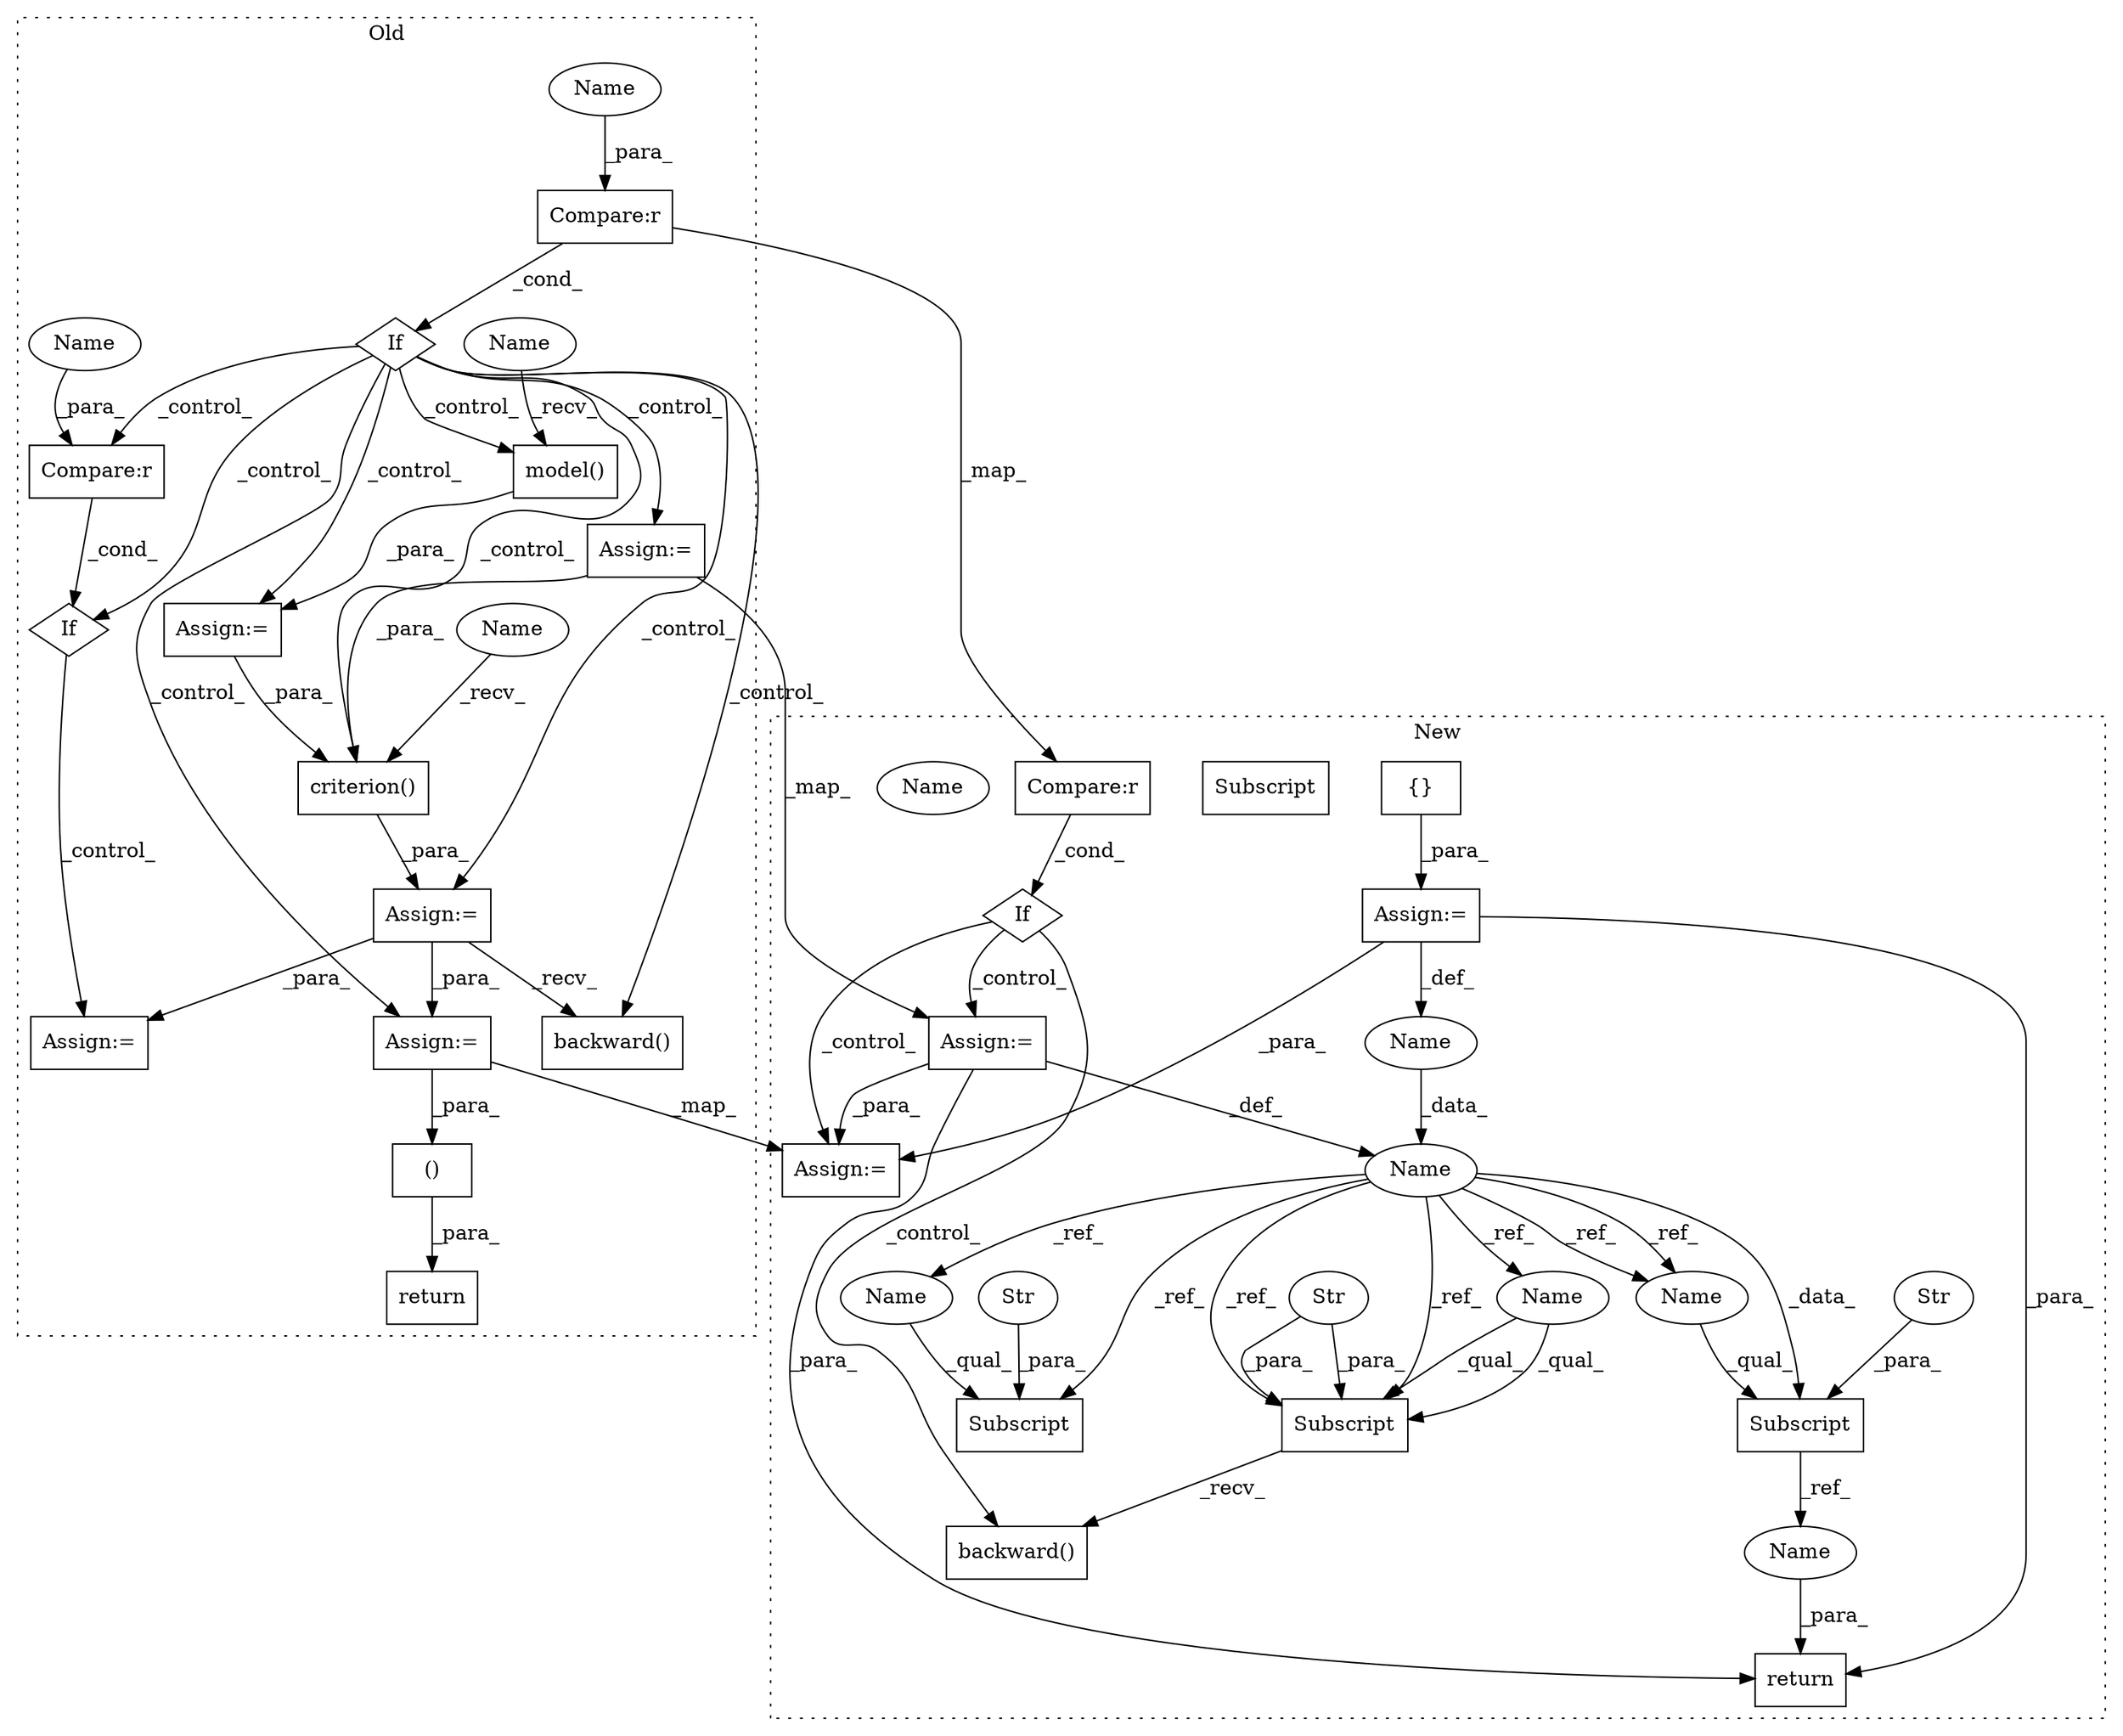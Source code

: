 digraph G {
subgraph cluster0 {
1 [label="backward()" a="75" s="6505" l="16" shape="box"];
7 [label="Assign:=" a="68" s="6374" l="3" shape="box"];
8 [label="Assign:=" a="68" s="6314" l="3" shape="box"];
9 [label="If" a="96" s="6187" l="3" shape="diamond"];
10 [label="()" a="54" s="6967" l="11" shape="box"];
11 [label="If" a="96" s="6430" l="3" shape="diamond"];
12 [label="Compare:r" a="40" s="6433" l="22" shape="box"];
17 [label="Compare:r" a="40" s="6190" l="24" shape="box"];
22 [label="criterion()" a="75" s="6377,6416" l="15,1" shape="box"];
23 [label="model()" a="75" s="6317" l="39" shape="box"];
24 [label="Assign:=" a="68" s="6478" l="4" shape="box"];
26 [label="return" a="93" s="6956" l="7" shape="box"];
28 [label="Assign:=" a="68" s="6538" l="3" shape="box"];
30 [label="Assign:=" a="68" s="6240" l="3" shape="box"];
36 [label="Name" a="87" s="6377" l="4" shape="ellipse"];
37 [label="Name" a="87" s="6317" l="4" shape="ellipse"];
39 [label="Name" a="87" s="6451" l="4" shape="ellipse"];
40 [label="Name" a="87" s="6210" l="4" shape="ellipse"];
label = "Old";
style="dotted";
}
subgraph cluster1 {
2 [label="{}" a="95" s="6236,6237" l="2,1" shape="box"];
3 [label="Assign:=" a="68" s="6233" l="3" shape="box"];
4 [label="Subscript" a="63" s="6696,0" l="18,0" shape="box"];
5 [label="Name" a="87" s="6224" l="9" shape="ellipse"];
6 [label="Str" a="66" s="6706" l="7" shape="ellipse"];
13 [label="backward()" a="75" s="6365" l="28" shape="box"];
14 [label="If" a="96" s="6247" l="3" shape="diamond"];
15 [label="Subscript" a="63" s="6365,0" l="17,0" shape="box"];
16 [label="Str" a="66" s="6375" l="6" shape="ellipse"];
18 [label="Compare:r" a="40" s="6250" l="24" shape="box"];
19 [label="Name" a="87" s="6288" l="9" shape="ellipse"];
20 [label="Subscript" a="63" s="6413,0" l="17,0" shape="box"];
21 [label="Str" a="66" s="6423" l="6" shape="ellipse"];
25 [label="return" a="93" s="6849" l="7" shape="box"];
27 [label="Assign:=" a="68" s="6410" l="3" shape="box"];
29 [label="Assign:=" a="68" s="6297" l="3" shape="box"];
31 [label="Name" a="87" s="6365" l="9" shape="ellipse"];
32 [label="Name" a="87" s="6696" l="9" shape="ellipse"];
33 [label="Name" a="87" s="6413" l="9" shape="ellipse"];
34 [label="Subscript" a="63" s="6365,0" l="17,0" shape="box"];
35 [label="Name" a="87" s="6856" l="9" shape="ellipse"];
38 [label="Name" a="87" s="6696" l="9" shape="ellipse"];
label = "New";
style="dotted";
}
2 -> 3 [label="_para_"];
3 -> 5 [label="_def_"];
3 -> 27 [label="_para_"];
3 -> 25 [label="_para_"];
4 -> 35 [label="_ref_"];
5 -> 19 [label="_data_"];
6 -> 4 [label="_para_"];
7 -> 24 [label="_para_"];
7 -> 28 [label="_para_"];
7 -> 1 [label="_recv_"];
8 -> 22 [label="_para_"];
9 -> 1 [label="_control_"];
9 -> 22 [label="_control_"];
9 -> 30 [label="_control_"];
9 -> 7 [label="_control_"];
9 -> 11 [label="_control_"];
9 -> 28 [label="_control_"];
9 -> 12 [label="_control_"];
9 -> 8 [label="_control_"];
9 -> 23 [label="_control_"];
10 -> 26 [label="_para_"];
11 -> 24 [label="_control_"];
12 -> 11 [label="_cond_"];
14 -> 13 [label="_control_"];
14 -> 27 [label="_control_"];
14 -> 29 [label="_control_"];
16 -> 34 [label="_para_"];
16 -> 34 [label="_para_"];
17 -> 18 [label="_map_"];
17 -> 9 [label="_cond_"];
18 -> 14 [label="_cond_"];
19 -> 33 [label="_ref_"];
19 -> 34 [label="_ref_"];
19 -> 31 [label="_ref_"];
19 -> 20 [label="_ref_"];
19 -> 38 [label="_ref_"];
19 -> 38 [label="_ref_"];
19 -> 4 [label="_data_"];
19 -> 34 [label="_ref_"];
21 -> 20 [label="_para_"];
22 -> 7 [label="_para_"];
23 -> 8 [label="_para_"];
28 -> 10 [label="_para_"];
28 -> 27 [label="_map_"];
29 -> 19 [label="_def_"];
29 -> 27 [label="_para_"];
29 -> 25 [label="_para_"];
30 -> 22 [label="_para_"];
30 -> 29 [label="_map_"];
31 -> 34 [label="_qual_"];
31 -> 34 [label="_qual_"];
33 -> 20 [label="_qual_"];
34 -> 13 [label="_recv_"];
35 -> 25 [label="_para_"];
36 -> 22 [label="_recv_"];
37 -> 23 [label="_recv_"];
38 -> 4 [label="_qual_"];
39 -> 12 [label="_para_"];
40 -> 17 [label="_para_"];
}